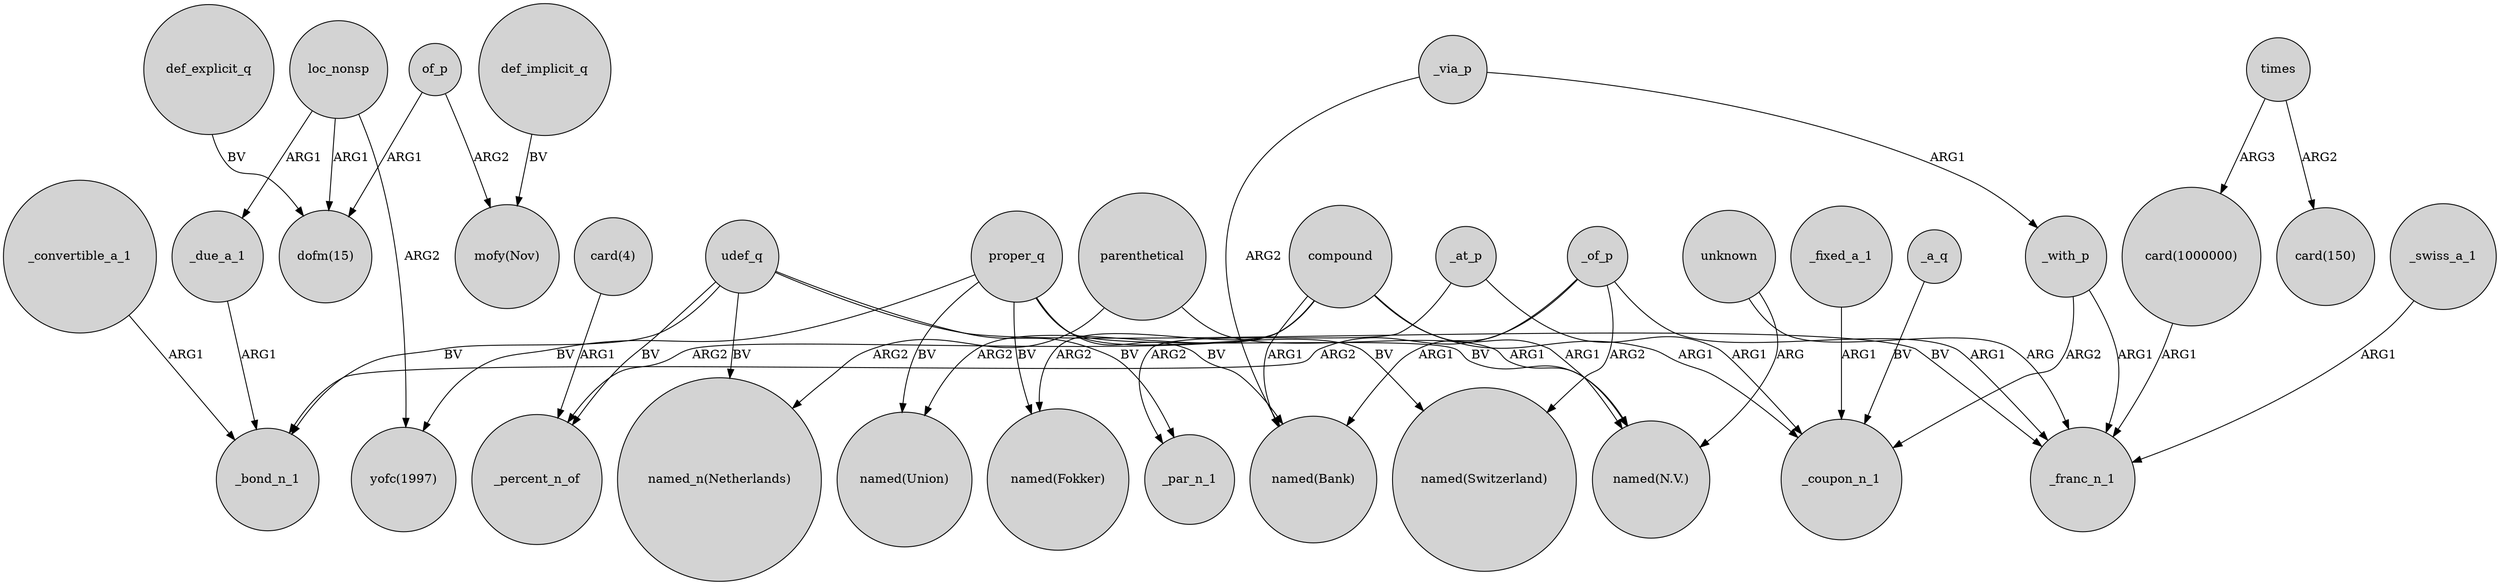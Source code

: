 digraph {
	node [shape=circle style=filled]
	loc_nonsp -> "dofm(15)" [label=ARG1]
	compound -> _coupon_n_1 [label=ARG1]
	_with_p -> _coupon_n_1 [label=ARG2]
	compound -> "named(Fokker)" [label=ARG2]
	def_explicit_q -> "dofm(15)" [label=BV]
	_due_a_1 -> _bond_n_1 [label=ARG1]
	udef_q -> _par_n_1 [label=BV]
	_of_p -> _franc_n_1 [label=ARG1]
	proper_q -> "named(Union)" [label=BV]
	_swiss_a_1 -> _franc_n_1 [label=ARG1]
	_at_p -> _par_n_1 [label=ARG2]
	loc_nonsp -> "yofc(1997)" [label=ARG2]
	_fixed_a_1 -> _coupon_n_1 [label=ARG1]
	_of_p -> _bond_n_1 [label=ARG2]
	proper_q -> "named(Switzerland)" [label=BV]
	compound -> _percent_n_of [label=ARG2]
	times -> "card(150)" [label=ARG2]
	parenthetical -> "named(N.V.)" [label=ARG1]
	_with_p -> _franc_n_1 [label=ARG1]
	loc_nonsp -> _due_a_1 [label=ARG1]
	proper_q -> "named(Bank)" [label=BV]
	compound -> "named(Union)" [label=ARG2]
	udef_q -> _bond_n_1 [label=BV]
	_a_q -> _coupon_n_1 [label=BV]
	_of_p -> "named(Bank)" [label=ARG1]
	unknown -> _franc_n_1 [label=ARG]
	times -> "card(1000000)" [label=ARG3]
	udef_q -> "named_n(Netherlands)" [label=BV]
	compound -> "named(N.V.)" [label=ARG1]
	proper_q -> "named(Fokker)" [label=BV]
	"card(4)" -> _percent_n_of [label=ARG1]
	_via_p -> "named(Bank)" [label=ARG2]
	_of_p -> "named(Switzerland)" [label=ARG2]
	unknown -> "named(N.V.)" [label=ARG]
	_at_p -> _coupon_n_1 [label=ARG1]
	proper_q -> "yofc(1997)" [label=BV]
	_via_p -> _with_p [label=ARG1]
	"card(1000000)" -> _franc_n_1 [label=ARG1]
	compound -> "named(Bank)" [label=ARG1]
	_convertible_a_1 -> _bond_n_1 [label=ARG1]
	of_p -> "mofy(Nov)" [label=ARG2]
	def_implicit_q -> "mofy(Nov)" [label=BV]
	udef_q -> _percent_n_of [label=BV]
	of_p -> "dofm(15)" [label=ARG1]
	proper_q -> "named(N.V.)" [label=BV]
	udef_q -> _franc_n_1 [label=BV]
	parenthetical -> "named_n(Netherlands)" [label=ARG2]
}
